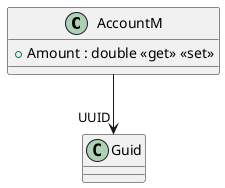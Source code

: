 @startuml
class AccountM {
    + Amount : double <<get>> <<set>>
}
AccountM --> "UUID" Guid
@enduml
